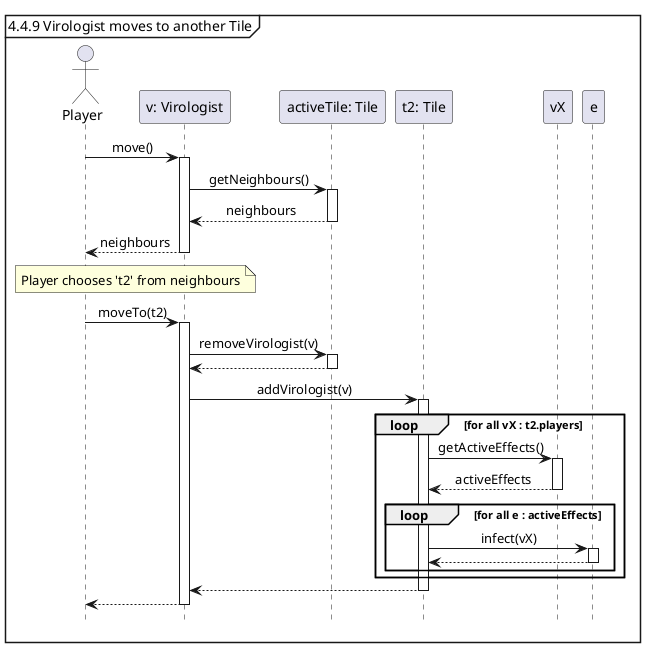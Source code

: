 @startuml
'https://plantuml.com/sequence-diagram
hide footbox
skinparam sequenceMessageAlign center

mainframe 4.4.9 Virologist moves to another Tile

actor Player as p
participant "v: Virologist" as v
participant "activeTile: Tile" as t1
participant "t2: Tile" as t2

p -> v++ : move()
    v -> t1 ++ : getNeighbours()
    return neighbours
return neighbours
note over p,v: Player chooses 't2' from neighbours
p -> v ++: moveTo(t2)
    v -> t1 ++ : removeVirologist(v)
    return
    v -> t2 ++ : addVirologist(v)
        loop for all vX : t2.players
            t2 -> vX ++ : getActiveEffects()
            return activeEffects
            loop for all e : activeEffects
                t2 -> e ++ : infect(vX)
                return
            end
        end
    return
return
@enduml